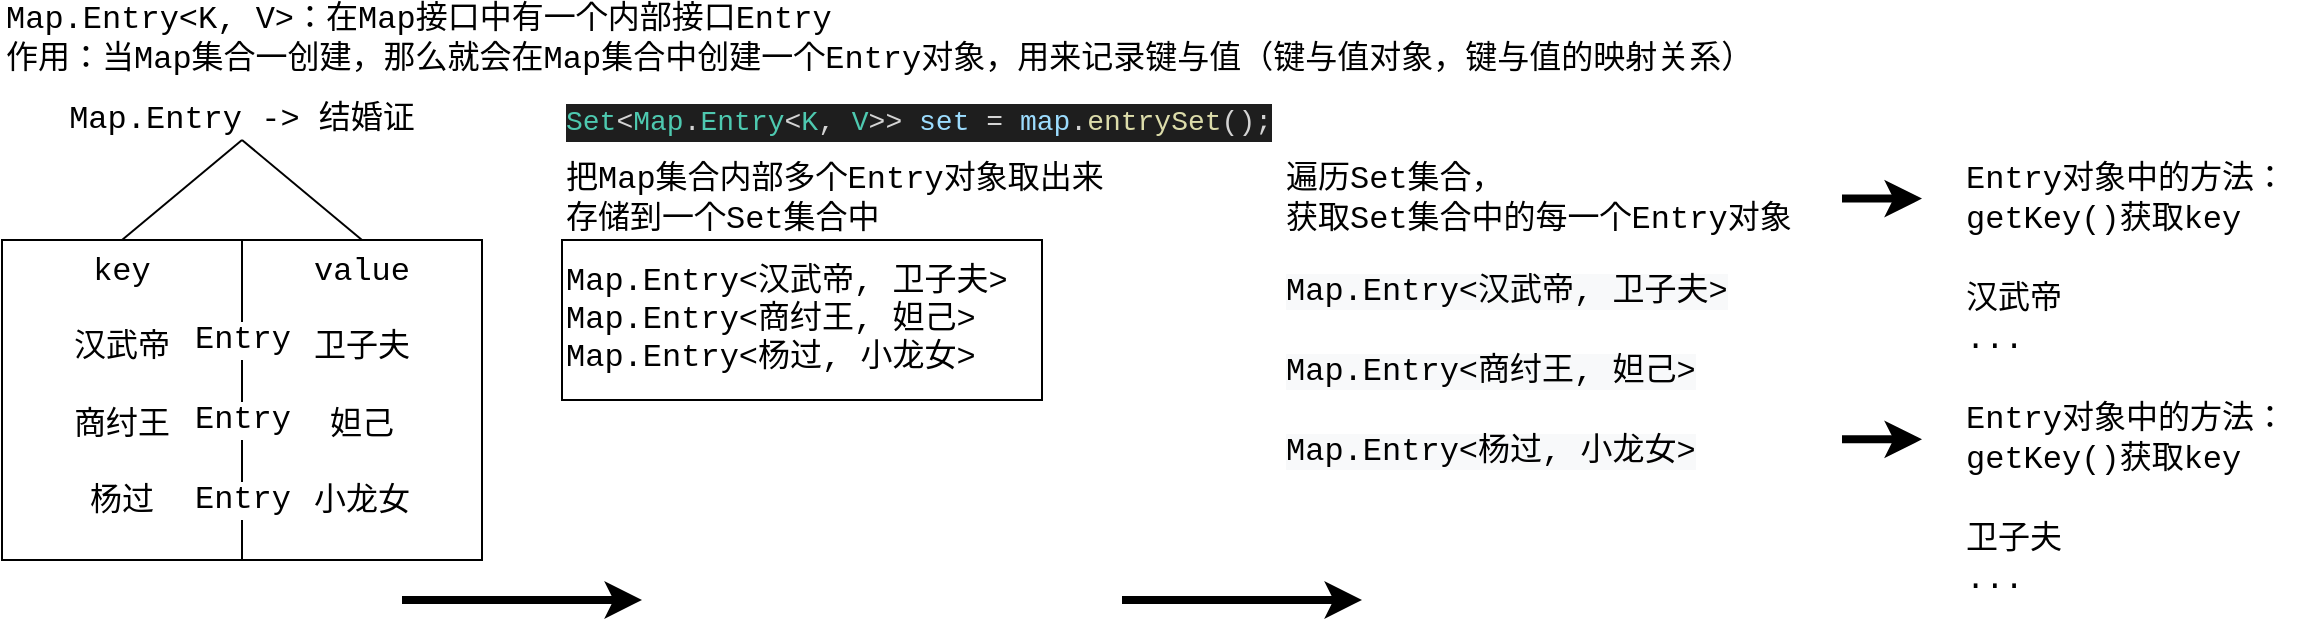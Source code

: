<mxfile version="13.6.2" type="device"><diagram id="kDCNf0-rl7tCV9K0JhCw" name="Page-1"><mxGraphModel dx="1531" dy="1146" grid="1" gridSize="10" guides="1" tooltips="1" connect="1" arrows="1" fold="1" page="1" pageScale="1" pageWidth="1100" pageHeight="850" math="0" shadow="0"><root><mxCell id="0"/><mxCell id="1" parent="0"/><mxCell id="XRTYN05pH2rHzNpJz3dL-5" value="Map.Entry&amp;lt;汉武帝, 卫子夫&amp;gt;&lt;br&gt;Map.Entry&amp;lt;商纣王, 妲己&amp;gt;&lt;br&gt;Map.Entry&amp;lt;杨过, 小龙女&amp;gt;" style="rounded=0;whiteSpace=wrap;html=1;fontSize=16;align=left;fontFamily=Courier New;" vertex="1" parent="1"><mxGeometry x="280" y="120" width="240" height="80" as="geometry"/></mxCell><mxCell id="XRTYN05pH2rHzNpJz3dL-10" value="" style="endArrow=classic;html=1;fontFamily=Courier New;fontSize=16;strokeWidth=4;" edge="1" parent="1"><mxGeometry width="50" height="50" relative="1" as="geometry"><mxPoint x="200" y="300" as="sourcePoint"/><mxPoint x="320" y="300" as="targetPoint"/></mxGeometry></mxCell><mxCell id="XRTYN05pH2rHzNpJz3dL-12" value="" style="endArrow=classic;html=1;fontFamily=Courier New;fontSize=16;strokeWidth=4;" edge="1" parent="1"><mxGeometry width="50" height="50" relative="1" as="geometry"><mxPoint x="560" y="300" as="sourcePoint"/><mxPoint x="680" y="300" as="targetPoint"/></mxGeometry></mxCell><mxCell id="XRTYN05pH2rHzNpJz3dL-13" value="" style="endArrow=classic;html=1;fontFamily=Courier New;fontSize=16;strokeWidth=4;" edge="1" parent="1"><mxGeometry width="50" height="50" relative="1" as="geometry"><mxPoint x="920" y="99.31" as="sourcePoint"/><mxPoint x="960" y="99.31" as="targetPoint"/></mxGeometry></mxCell><mxCell id="XRTYN05pH2rHzNpJz3dL-16" value="Map.Entry&amp;lt;K, V&amp;gt;：在Map接口中有一个内部接口Entry&lt;br&gt;作用：当Map集合一创建，那么就会在Map集合中创建一个Entry对象，用来记录键与值（键与值对象，键与值的映射关系）" style="text;html=1;align=left;verticalAlign=middle;resizable=0;points=[];autosize=1;fontSize=16;fontFamily=Courier New;" vertex="1" parent="1"><mxGeometry width="890" height="40" as="geometry"/></mxCell><mxCell id="XRTYN05pH2rHzNpJz3dL-17" value="key&lt;br&gt;&lt;br&gt;汉武帝&lt;br&gt;&lt;br&gt;商纣王&lt;br&gt;&lt;br&gt;杨过" style="rounded=0;whiteSpace=wrap;html=1;fontFamily=Courier New;fontSize=16;align=center;verticalAlign=top;" vertex="1" parent="1"><mxGeometry y="120" width="120" height="160" as="geometry"/></mxCell><mxCell id="XRTYN05pH2rHzNpJz3dL-18" value="value&lt;br&gt;&lt;br&gt;卫子夫&lt;br&gt;&lt;br&gt;妲己&lt;br&gt;&lt;br&gt;小龙女" style="rounded=0;whiteSpace=wrap;html=1;fontFamily=Courier New;fontSize=16;align=center;verticalAlign=top;" vertex="1" parent="1"><mxGeometry x="120" y="120" width="120" height="160" as="geometry"/></mxCell><mxCell id="XRTYN05pH2rHzNpJz3dL-19" value="Entry" style="text;html=1;align=center;verticalAlign=middle;resizable=0;points=[];autosize=1;fontSize=16;fontFamily=Courier New;labelBackgroundColor=#ffffff;" vertex="1" parent="1"><mxGeometry x="90" y="160" width="60" height="20" as="geometry"/></mxCell><mxCell id="XRTYN05pH2rHzNpJz3dL-20" value="Entry" style="text;html=1;align=center;verticalAlign=middle;resizable=0;points=[];autosize=1;fontSize=16;fontFamily=Courier New;labelBackgroundColor=#ffffff;" vertex="1" parent="1"><mxGeometry x="90" y="200" width="60" height="20" as="geometry"/></mxCell><mxCell id="XRTYN05pH2rHzNpJz3dL-21" value="Entry" style="text;html=1;align=center;verticalAlign=middle;resizable=0;points=[];autosize=1;fontSize=16;fontFamily=Courier New;labelBackgroundColor=#ffffff;" vertex="1" parent="1"><mxGeometry x="90" y="240" width="60" height="20" as="geometry"/></mxCell><mxCell id="XRTYN05pH2rHzNpJz3dL-24" value="" style="endArrow=none;html=1;strokeWidth=1;fontFamily=Courier New;fontSize=16;exitX=0.5;exitY=0;exitDx=0;exitDy=0;entryX=0.5;entryY=1;entryDx=0;entryDy=0;endFill=0;" edge="1" parent="1" source="XRTYN05pH2rHzNpJz3dL-17" target="XRTYN05pH2rHzNpJz3dL-25"><mxGeometry width="50" height="50" relative="1" as="geometry"><mxPoint x="550" y="220" as="sourcePoint"/><mxPoint x="600" y="170" as="targetPoint"/></mxGeometry></mxCell><mxCell id="XRTYN05pH2rHzNpJz3dL-25" value="&#10;&#10;&lt;span style=&quot;color: rgb(0, 0, 0); font-family: &amp;quot;courier new&amp;quot;; font-size: 16px; font-style: normal; font-weight: 400; letter-spacing: normal; text-align: center; text-indent: 0px; text-transform: none; word-spacing: 0px; display: inline; float: none;&quot;&gt;Map.Entry -&amp;gt; 结婚证&lt;/span&gt;&#10;&#10;" style="text;html=1;strokeColor=none;fillColor=none;align=center;verticalAlign=middle;whiteSpace=wrap;rounded=0;labelBackgroundColor=none;fontFamily=Courier New;fontSize=16;" vertex="1" parent="1"><mxGeometry x="30" y="50" width="180" height="20" as="geometry"/></mxCell><mxCell id="XRTYN05pH2rHzNpJz3dL-26" value="" style="endArrow=none;html=1;strokeWidth=1;fontFamily=Courier New;fontSize=16;exitX=0.5;exitY=0;exitDx=0;exitDy=0;entryX=0.5;entryY=1;entryDx=0;entryDy=0;endFill=0;" edge="1" parent="1" source="XRTYN05pH2rHzNpJz3dL-18" target="XRTYN05pH2rHzNpJz3dL-25"><mxGeometry width="50" height="50" relative="1" as="geometry"><mxPoint x="70" y="130" as="sourcePoint"/><mxPoint x="85" y="80" as="targetPoint"/></mxGeometry></mxCell><mxCell id="XRTYN05pH2rHzNpJz3dL-27" value="&lt;div style=&quot;color: rgb(212 , 212 , 212) ; background-color: rgb(30 , 30 , 30) ; font-family: &amp;#34;consolas&amp;#34; , &amp;#34;courier new&amp;#34; , monospace ; font-weight: normal ; font-size: 14px ; line-height: 19px&quot;&gt;&lt;div&gt;&lt;span style=&quot;color: #4ec9b0&quot;&gt;Set&lt;/span&gt;&lt;span style=&quot;color: #d4d4d4&quot;&gt;&amp;lt;&lt;/span&gt;&lt;span style=&quot;color: #4ec9b0&quot;&gt;Map&lt;/span&gt;&lt;span style=&quot;color: #d4d4d4&quot;&gt;.&lt;/span&gt;&lt;span style=&quot;color: #4ec9b0&quot;&gt;Entry&lt;/span&gt;&lt;span style=&quot;color: #d4d4d4&quot;&gt;&amp;lt;&lt;/span&gt;&lt;span style=&quot;color: #4ec9b0&quot;&gt;K&lt;/span&gt;&lt;span style=&quot;color: #d4d4d4&quot;&gt;,&amp;nbsp;&lt;/span&gt;&lt;span style=&quot;color: #4ec9b0&quot;&gt;V&lt;/span&gt;&lt;span style=&quot;color: #d4d4d4&quot;&gt;&amp;gt;&amp;gt;&amp;nbsp;&lt;/span&gt;&lt;span style=&quot;color: #9cdcfe&quot;&gt;set&lt;/span&gt;&lt;span style=&quot;color: #d4d4d4&quot;&gt;&amp;nbsp;=&amp;nbsp;&lt;/span&gt;&lt;span style=&quot;color: #9cdcfe&quot;&gt;map&lt;/span&gt;&lt;span style=&quot;color: #d4d4d4&quot;&gt;.&lt;/span&gt;&lt;span style=&quot;color: #dcdcaa&quot;&gt;entrySet&lt;/span&gt;&lt;span style=&quot;color: #d4d4d4&quot;&gt;();&lt;/span&gt;&lt;/div&gt;&lt;/div&gt;" style="text;whiteSpace=wrap;html=1;fontSize=16;fontFamily=Courier New;" vertex="1" parent="1"><mxGeometry x="280" y="45" width="430" height="30" as="geometry"/></mxCell><mxCell id="XRTYN05pH2rHzNpJz3dL-28" value="把Map集合内部多个Entry对象取出来&lt;br&gt;存储到一个Set集合中" style="text;html=1;align=left;verticalAlign=middle;resizable=0;points=[];autosize=1;fontSize=16;fontFamily=Courier New;" vertex="1" parent="1"><mxGeometry x="280" y="80" width="280" height="40" as="geometry"/></mxCell><mxCell id="XRTYN05pH2rHzNpJz3dL-29" value="遍历Set集合，&lt;br&gt;获取Set集合中的每一个Entry对象" style="text;html=1;align=left;verticalAlign=middle;resizable=0;points=[];autosize=1;fontSize=16;fontFamily=Courier New;" vertex="1" parent="1"><mxGeometry x="640" y="80" width="270" height="40" as="geometry"/></mxCell><mxCell id="XRTYN05pH2rHzNpJz3dL-30" value="&lt;span style=&quot;color: rgb(0, 0, 0); font-family: &amp;quot;courier new&amp;quot;; font-size: 16px; font-style: normal; font-weight: 400; letter-spacing: normal; text-align: left; text-indent: 0px; text-transform: none; word-spacing: 0px; background-color: rgb(248, 249, 250); display: inline; float: none;&quot;&gt;Map.Entry&amp;lt;汉武帝, 卫子夫&amp;gt;&lt;/span&gt;&lt;br style=&quot;color: rgb(0, 0, 0); font-family: &amp;quot;courier new&amp;quot;; font-size: 16px; font-style: normal; font-weight: 400; letter-spacing: normal; text-align: left; text-indent: 0px; text-transform: none; word-spacing: 0px; background-color: rgb(248, 249, 250);&quot;&gt;" style="text;whiteSpace=wrap;html=1;fontSize=16;fontFamily=Courier New;" vertex="1" parent="1"><mxGeometry x="640" y="130" width="250" height="30" as="geometry"/></mxCell><mxCell id="XRTYN05pH2rHzNpJz3dL-31" value="&lt;span style=&quot;color: rgb(0, 0, 0); font-family: &amp;quot;courier new&amp;quot;; font-size: 16px; font-style: normal; font-weight: 400; letter-spacing: normal; text-align: left; text-indent: 0px; text-transform: none; word-spacing: 0px; background-color: rgb(248, 249, 250); display: inline; float: none;&quot;&gt;Map.Entry&amp;lt;商纣王, 妲己&amp;gt;&lt;/span&gt;" style="text;whiteSpace=wrap;html=1;fontSize=16;fontFamily=Courier New;" vertex="1" parent="1"><mxGeometry x="640" y="170" width="230" height="30" as="geometry"/></mxCell><mxCell id="XRTYN05pH2rHzNpJz3dL-32" value="&lt;span style=&quot;color: rgb(0, 0, 0); font-family: &amp;quot;courier new&amp;quot;; font-size: 16px; font-style: normal; font-weight: 400; letter-spacing: normal; text-align: left; text-indent: 0px; text-transform: none; word-spacing: 0px; background-color: rgb(248, 249, 250); display: inline; float: none;&quot;&gt;Map.Entry&amp;lt;杨过, 小龙女&amp;gt;&lt;/span&gt;" style="text;whiteSpace=wrap;html=1;fontSize=16;fontFamily=Courier New;" vertex="1" parent="1"><mxGeometry x="640" y="210" width="230" height="30" as="geometry"/></mxCell><mxCell id="XRTYN05pH2rHzNpJz3dL-33" value="" style="endArrow=classic;html=1;fontFamily=Courier New;fontSize=16;strokeWidth=4;" edge="1" parent="1"><mxGeometry width="50" height="50" relative="1" as="geometry"><mxPoint x="920.0" y="219.66" as="sourcePoint"/><mxPoint x="960.0" y="219.66" as="targetPoint"/></mxGeometry></mxCell><mxCell id="XRTYN05pH2rHzNpJz3dL-34" value="Entry对象中的方法：&lt;br&gt;getKey()获取key" style="text;html=1;align=left;verticalAlign=middle;resizable=0;points=[];autosize=1;fontSize=16;fontFamily=Courier New;" vertex="1" parent="1"><mxGeometry x="980" y="80" width="180" height="40" as="geometry"/></mxCell><mxCell id="XRTYN05pH2rHzNpJz3dL-35" value="Entry对象中的方法：&lt;br&gt;getKey()获取key" style="text;html=1;align=left;verticalAlign=middle;resizable=0;points=[];autosize=1;fontSize=16;fontFamily=Courier New;" vertex="1" parent="1"><mxGeometry x="980" y="200" width="180" height="40" as="geometry"/></mxCell><mxCell id="XRTYN05pH2rHzNpJz3dL-36" value="汉武帝&lt;br&gt;..." style="text;html=1;align=left;verticalAlign=middle;resizable=0;points=[];autosize=1;fontSize=16;fontFamily=Courier New;" vertex="1" parent="1"><mxGeometry x="980" y="140" width="60" height="40" as="geometry"/></mxCell><mxCell id="XRTYN05pH2rHzNpJz3dL-37" value="卫子夫&lt;br&gt;..." style="text;html=1;align=left;verticalAlign=middle;resizable=0;points=[];autosize=1;fontSize=16;fontFamily=Courier New;" vertex="1" parent="1"><mxGeometry x="980" y="260" width="60" height="40" as="geometry"/></mxCell></root></mxGraphModel></diagram></mxfile>